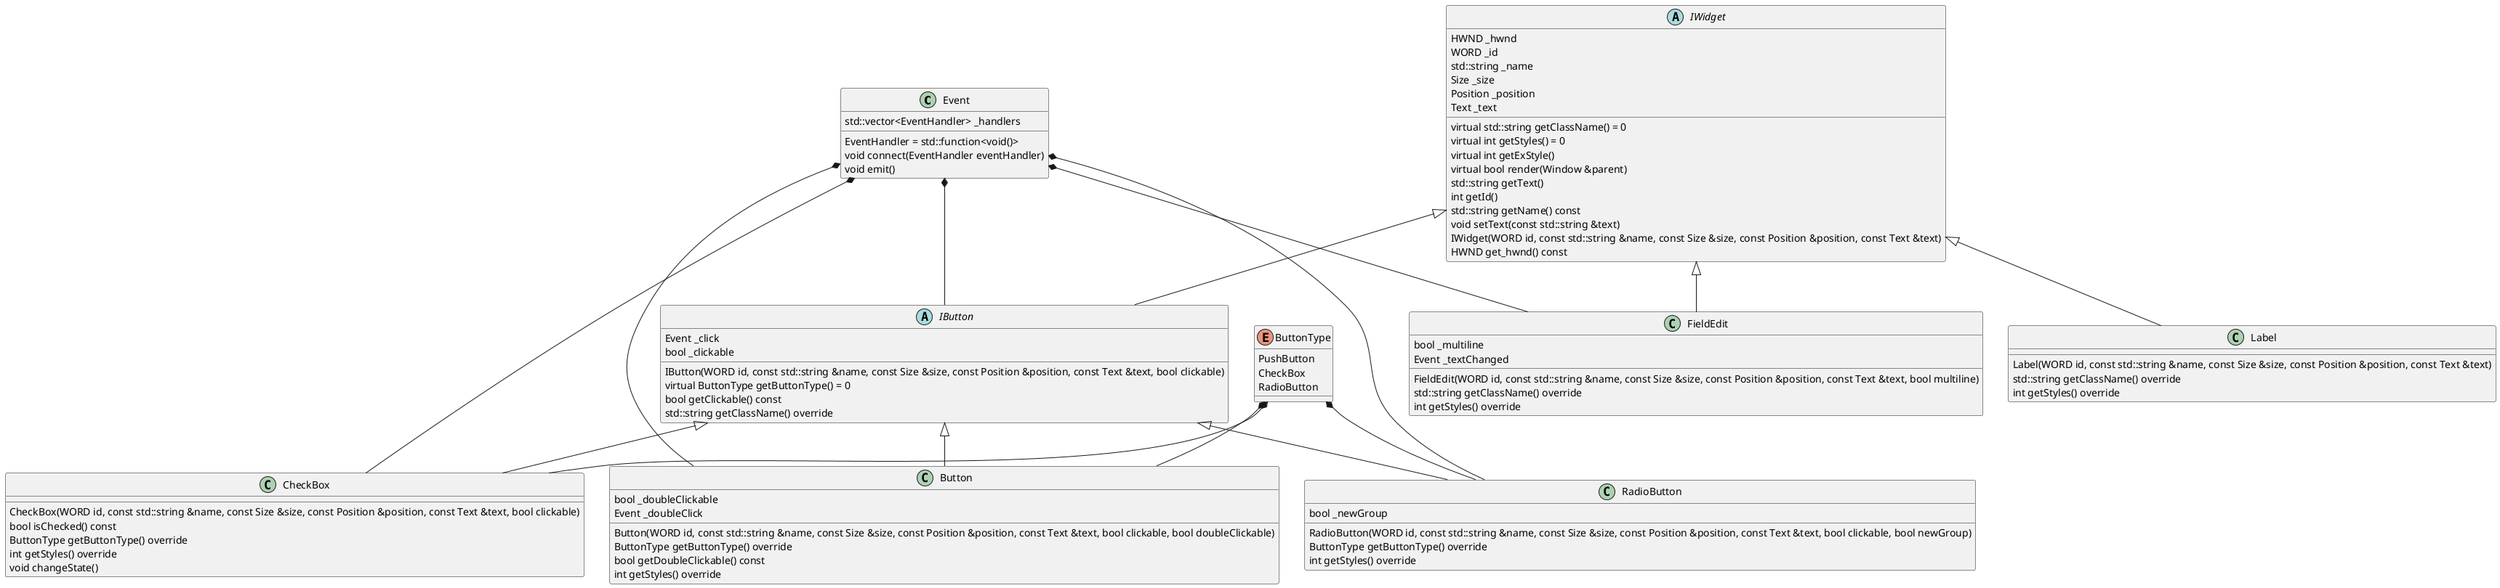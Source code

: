 @startuml


class Event{
    std::vector<EventHandler> _handlers
    EventHandler = std::function<void()>
    void connect(EventHandler eventHandler)
    void emit()
}

abstract class IWidget{
    HWND _hwnd
    WORD _id
    std::string _name
    Size _size
    Position _position
    Text _text
    virtual std::string getClassName() = 0
    virtual int getStyles() = 0
    virtual int getExStyle()
    virtual bool render(Window &parent)
    std::string getText()
    int getId()
    std::string getName() const
    void setText(const std::string &text)
    IWidget(WORD id, const std::string &name, const Size &size, const Position &position, const Text &text)
    HWND get_hwnd() const
}

abstract class IButton{
    IButton(WORD id, const std::string &name, const Size &size, const Position &position, const Text &text, bool clickable) 
    virtual ButtonType getButtonType() = 0
    bool getClickable() const
    Event _click
    std::string getClassName() override
    bool _clickable
}

IWidget <|-- IButton
Event *-- IButton

enum ButtonType{
    PushButton
    CheckBox
    RadioButton
}

class Button{
    Button(WORD id, const std::string &name, const Size &size, const Position &position, const Text &text, bool clickable, bool doubleClickable)
    ButtonType getButtonType() override
    bool getDoubleClickable() const
    bool _doubleClickable
    int getStyles() override
    Event _doubleClick
}

IButton <|-- Button
Event *-- Button
ButtonType *-- Button

class CheckBox{
    CheckBox(WORD id, const std::string &name, const Size &size, const Position &position, const Text &text, bool clickable)
    bool isChecked() const
    ButtonType getButtonType() override
    int getStyles() override
    void changeState()
}

IButton <|-- CheckBox
Event *-- CheckBox
ButtonType *-- CheckBox

class FieldEdit{
    FieldEdit(WORD id, const std::string &name, const Size &size, const Position &position, const Text &text, bool multiline)
    std::string getClassName() override
    int getStyles() override
    bool _multiline
    Event _textChanged
}

IWidget <|-- FieldEdit
Event *-- FieldEdit

class Label
{
    Label(WORD id, const std::string &name, const Size &size, const Position &position, const Text &text)
    std::string getClassName() override
    int getStyles() override
}

IWidget <|-- Label

class RadioButton{
    RadioButton(WORD id, const std::string &name, const Size &size, const Position &position, const Text &text, bool clickable, bool newGroup)
    ButtonType getButtonType() override
    int getStyles() override
    bool _newGroup
}

Event *-- RadioButton
ButtonType *-- RadioButton
IButton <|-- RadioButton






@enduml